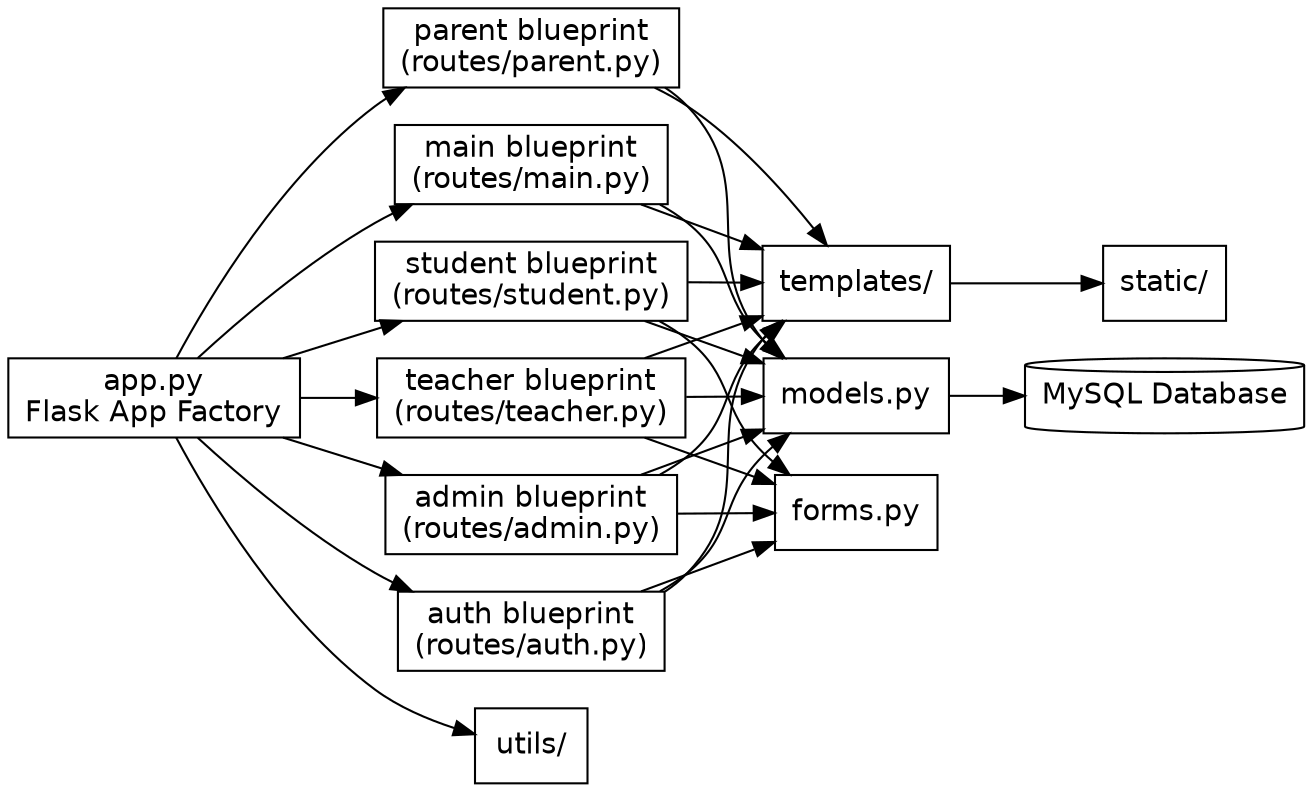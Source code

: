 digraph Architecture {
  rankdir=LR;
  node [shape=box, fontname="Helvetica"];

  App [label="app.py\nFlask App Factory"];
  Auth [label="auth blueprint\n(routes/auth.py)"];
  Main [label="main blueprint\n(routes/main.py)"];
  Student [label="student blueprint\n(routes/student.py)"];
  Parent [label="parent blueprint\n(routes/parent.py)"];
  Teacher [label="teacher blueprint\n(routes/teacher.py)"];
  Admin [label="admin blueprint\n(routes/admin.py)"];
  Models [label="models.py"];
  Forms [label="forms.py"];
  Templates [label="templates/"];
  Static [label="static/"];
  Utils [label="utils/"];
  Database [label="MySQL Database", shape=cylinder];

  App -> Auth;
  App -> Main;
  App -> Student;
  App -> Parent;
  App -> Teacher;
  App -> Admin;

  Auth -> Models;
  Main -> Models;
  Student -> Models;
  Parent -> Models;
  Teacher -> Models;
  Admin -> Models;

  Models -> Database;

  Auth -> Forms;
  Student -> Forms;
  Teacher -> Forms;
  Admin -> Forms;

  Auth -> Templates;
  Main -> Templates;
  Student -> Templates;
  Parent -> Templates;
  Teacher -> Templates;
  Admin -> Templates;

  Templates -> Static;

  App -> Utils;
}
